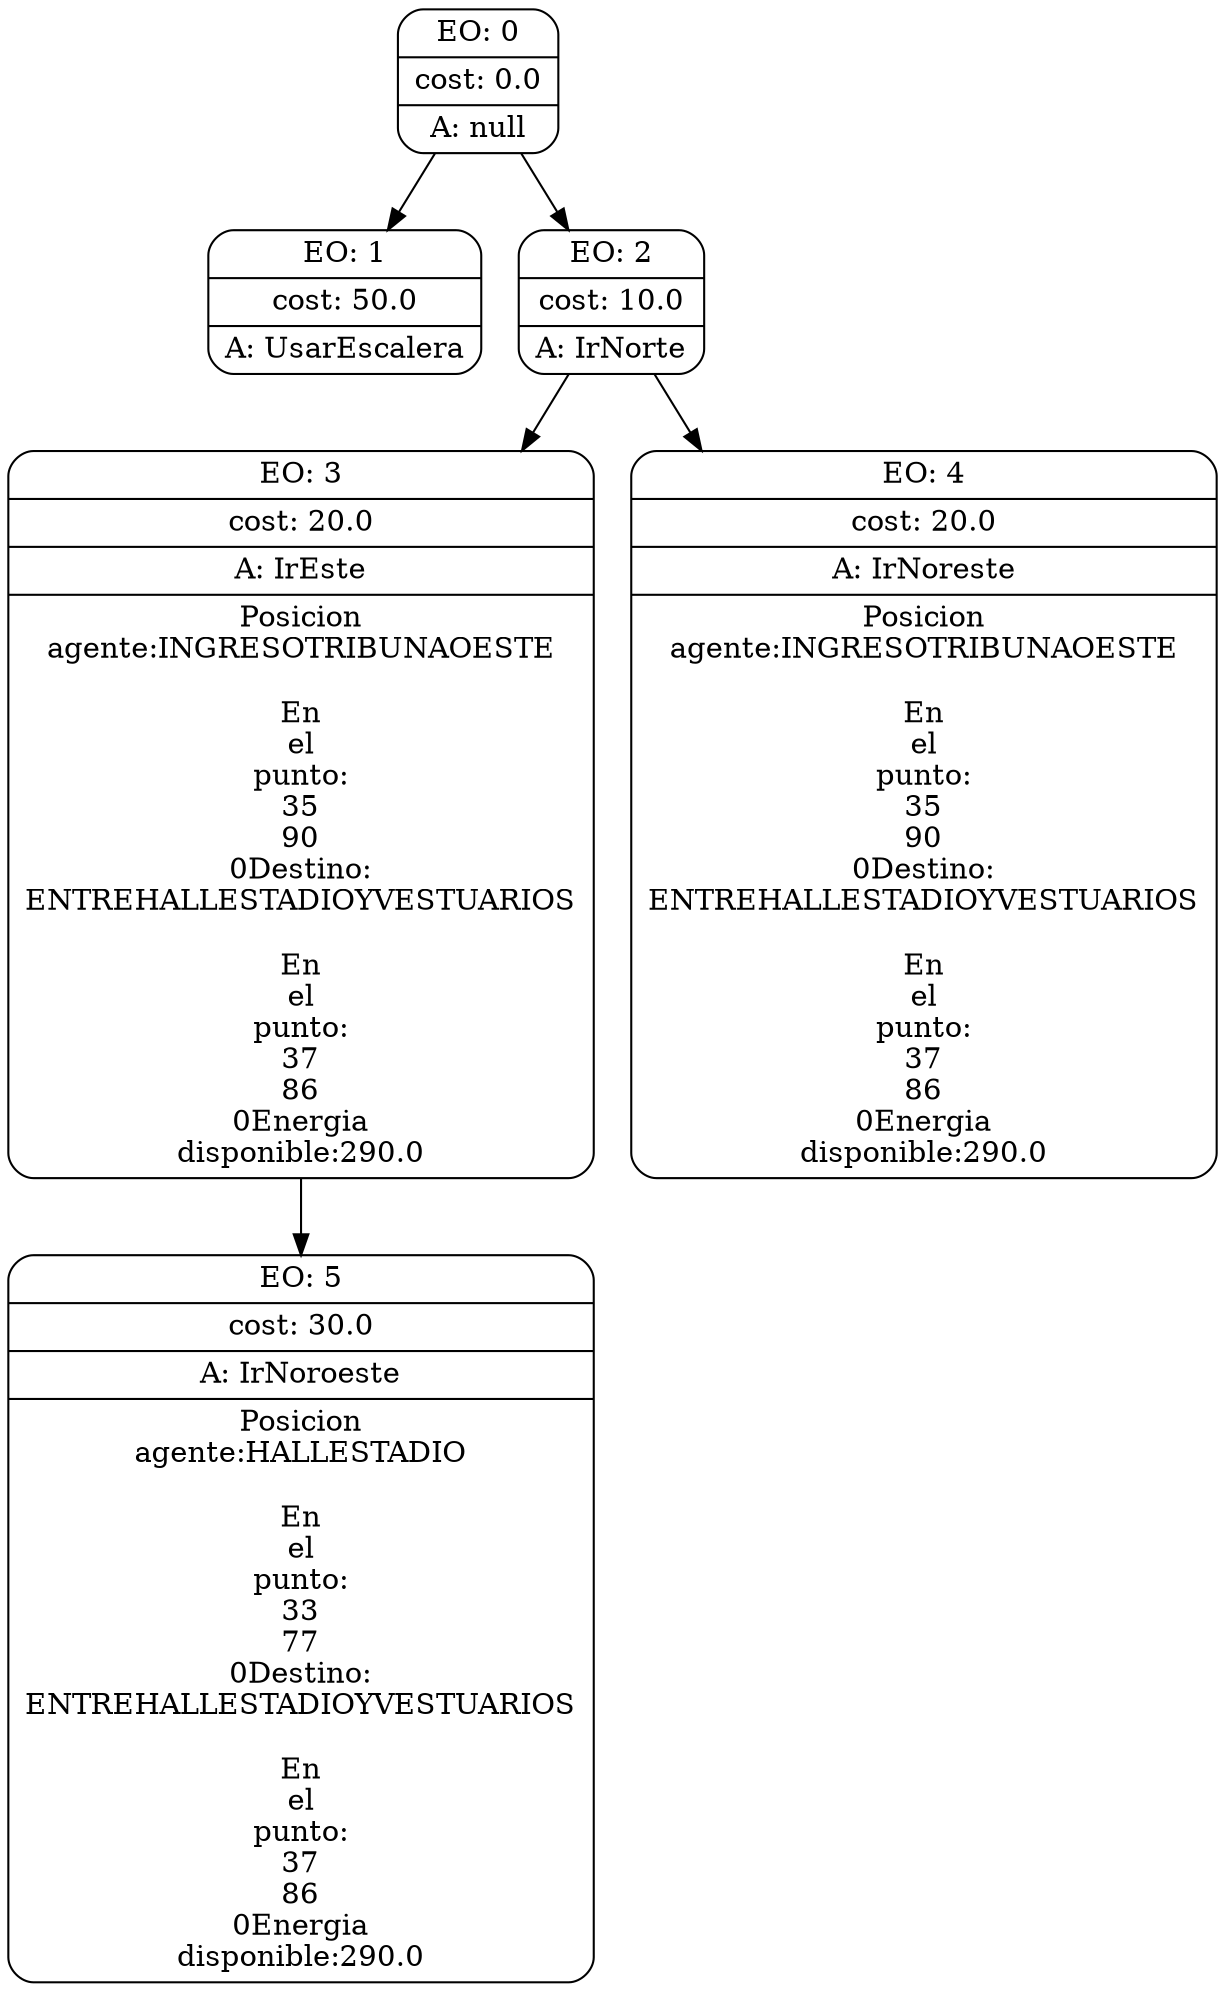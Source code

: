 digraph g {
node [shape = Mrecord];
nodo0[label="{EO: 0|cost: 0.0|A: null}"]
nodo1[label="{EO: 1|cost: 50.0|A: UsarEscalera}"]

nodo0 -> nodo1;
nodo2[label="{EO: 2|cost: 10.0|A: IrNorte}"]
nodo3[label="{EO: 3|cost: 20.0|A: IrEste|Posicion\nagente:INGRESOTRIBUNAOESTE\n\nEn\nel\npunto:\n35\n90\n0
Destino:\nENTREHALLESTADIOYVESTUARIOS\n\nEn\nel\npunto:\n37\n86\n0
Energia\ndisponible:290.0
}"]
nodo5[label="{EO: 5|cost: 30.0|A: IrNoroeste|Posicion\nagente:HALLESTADIO\n\nEn\nel\npunto:\n33\n77\n0
Destino:\nENTREHALLESTADIOYVESTUARIOS\n\nEn\nel\npunto:\n37\n86\n0
Energia\ndisponible:290.0
}"]

nodo3 -> nodo5;

nodo2 -> nodo3;
nodo4[label="{EO: 4|cost: 20.0|A: IrNoreste|Posicion\nagente:INGRESOTRIBUNAOESTE\n\nEn\nel\npunto:\n35\n90\n0
Destino:\nENTREHALLESTADIOYVESTUARIOS\n\nEn\nel\npunto:\n37\n86\n0
Energia\ndisponible:290.0
}"]

nodo2 -> nodo4;

nodo0 -> nodo2;


}